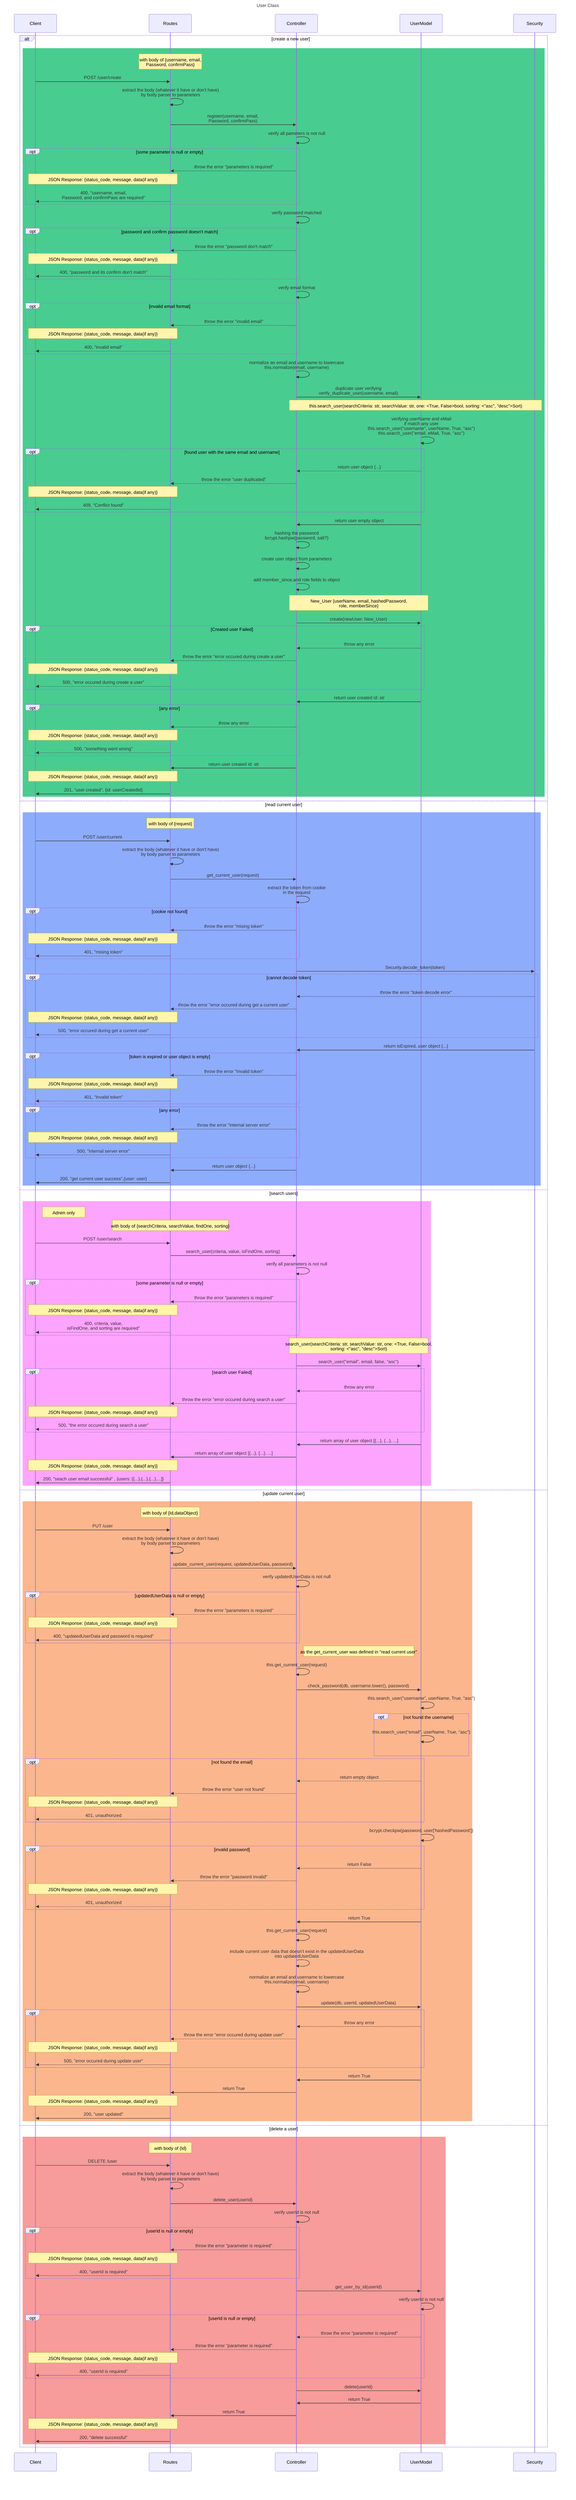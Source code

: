 sequenceDiagram
   title User Class
    participant Client
    participant Routes
    participant Controller
    participant UserModel
    participant Security
    

    alt create a new user
        rect rgb(73,204,144)
            Note over Routes: with body of {username, email,<br/>Password, confirmPass}
            Client->>Routes: POST /user/create
            Routes->>Routes: extract the body (whatever it have or don't have)<br> by body parser to parameters
            Routes->>Controller: register(username, email,<br>Password, confirmPass)
            Controller->>Controller: verify all pameters is not null 
            opt some parameter is null or empty
                Controller-->>Routes: throw the error "parameters is required"
                Note over Routes,Client: JSON Response: {status_code, message, data(if any)}
                Routes-->>Client: 400, "username, email,<br> Password, and confirmPass are required"
            end
            Controller->>Controller: verify password matched
            opt password and confirm password doesn't match
                Controller-->>Routes: throw the error "password don't match"
                Note over Routes,Client: JSON Response: {status_code, message, data(if any)}
                Routes-->>Client: 400, "password and its confirm don't match"
            end
            Controller->>Controller: verify email format
            opt invalid email format 
                Controller-->>Routes: throw the error "invalid email"
                Note over Routes,Client: JSON Response: {status_code, message, data(if any)}
                Routes-->>Client: 400, "invalid email"
            end
            Controller->>Controller: normalize an email and username to lowercase<br> this.normalize(email, username)
            Controller->>UserModel: duplicate user verifying<br>verify_duplicate_user(username, email)
            Note over Controller, Security: this.search_user(searchCriteria: str, searchValue: str, one: <True, False>bool, sorting: <"asc", "desc">Sort)
            UserModel->>UserModel: verifying userName and eMail<br> if match any user<br>this.search_user("username", userName, True, "asc")<br>this.search_user("email, eMail, True, "asc")
            opt found user with the same email and username
                UserModel-->>Controller: return user object {...}
                Controller-->>Routes: throw the error "user duplicated"
                Note over Routes,Client: JSON Response: {status_code, message, data(if any)}
                Routes-->>Client: 409, "Conflict found"
            end
            UserModel->>Controller: return user empty object
            Controller->>Controller: hashing the password<br>bcrypt.hashpw(password, salt?)
            Controller->>Controller: create user object from parameters
            Controller->>Controller: add member_since,and role fields to object
            Note over Controller, UserModel: New_User {userName, email, hashedPassword,<br>role, memberSince}
            Controller->>UserModel: create(newUser: New_User)
            opt Created user Failed
                UserModel-->>Controller: throw any error
                Controller-->>Routes: throw the error "error occured during create a user"
                Note over Routes,Client: JSON Response: {status_code, message, data(if any)}
                Routes-->>Client: 500, "error occured during create a user"
            end
            UserModel->>Controller: return user created id: str
            opt any error
                Controller-->>Routes: throw any error
                Note over Routes,Client: JSON Response: {status_code, message, data(if any)}
                Routes-->>Client: 500, "something went wrong"
            end
            Controller->>Routes: return user created id: str
            Note over Routes,Client: JSON Response: {status_code, message, data(if any)}
            Routes->>Client: 201, "user created", {id: userCreatedId}
        end
    else read current user
        rect rgb(142,172,252)
            Note over Routes: with body of {request}
            Client->>Routes: POST /user/current
            Routes->>Routes: extract the body (whatever it have or don't have)<br> by body parser to parameters
            Routes->>Controller: get_current_user(request)
            Controller->>Controller: extract the token from cookie<br>in the request
            opt cookie not found
                Controller-->>Routes: throw the error "mising token"
                Note over Routes,Client: JSON Response: {status_code, message, data(if any)}
                Routes-->>Client: 401, "mising token"
            end
            Controller->>Security: Security.decode_token(token)
            opt cannot decode token
                Security-->>Controller: throw the error "token decode error"
                Controller-->>Routes: throw the error "error occured during get a current user"
                Note over Routes,Client: JSON Response: {status_code, message, data(if any)}
                Routes-->>Client: 500, "error occured during get a current user"
            end
            Security->>Controller: return isExpired, user object {...}
            opt token is expired or user object is empty
                Controller-->>Routes: throw the error "Invalid token"
                Note over Routes,Client: JSON Response: {status_code, message, data(if any)}
                 Routes-->>Client: 401, "Invalid token"
            end
            opt any error
                Controller-->>Routes: throw the error "internal server error"
                Note over Routes,Client: JSON Response: {status_code, message, data(if any)}
                Routes-->>Client: 500, "internal server error"
            end
            Controller->>Routes: return user object {...}
            Routes->>Client: 200, "get current user success",{user: user}
        end
    else search users
        rect rgb(253,164,255)
            Note right of Client: Adnim only
            Note over Routes: with body of {searchCriteria, searchValue, findOne, sorting}
            Client->>Routes:POST /user/search
            Routes->>Controller: search_user(criteria, value, isFindOne, sorting)
            Controller->>Controller: verify all parameters is not null
            opt some parameter is null or empty
                Controller-->>Routes: throw the error "parameters is required"
                Note over Routes,Client: JSON Response: {status_code, message, data(if any)}
                Routes-->>Client: 400, criteria, value,<br> isFindOne, and sorting are required"
            end
            Note over Controller, UserModel: search_user(searchCriteria: str, searchValue: str, one: <True, False>bool,<br> sorting: <"asc", "desc">Sort)
            Controller->>UserModel: search_user("email", email, false, "asc")
            opt search user Failed
                UserModel-->>Controller: throw any error
                Controller-->>Routes: throw the error "error occured during search a user"
                Note over Routes,Client: JSON Response: {status_code, message, data(if any)}
                Routes-->>Client: 500, "the error occured during search a user"
            end
            UserModel->>Controller: return array of user object [{...}, {...}, ...]
            Controller->>Routes: return array of user object [{...}, {...}, ...]
            Note over Routes,Client: JSON Response: {status_code, message, data(if any)}
            Routes->>Client: 200, "seach user email successful" , {users: [{...},{...},{...},...]}
        end
    else update current user
        rect rgb(252,182,142)
            Note over Routes: with body of {Id,dataObject}
            Client->>Routes: PUT /user
            Routes->>Routes: extract the body (whatever it have or don't have)<br> by body parser to parameters
            Routes->>Controller: update_current_user(request, updatedUserData, password)
            Controller->>Controller: verify updatedUserData is not null
            opt updatedUserData is null or empty
                Controller-->>Routes: throw the error "parameters is required"
                Note over Routes,Client: JSON Response: {status_code, message, data(if any)}
                Routes-->>Client: 400, "updatedUserData and password is required"
            end
            Note right of  Controller: as the get_current_user was defined in "read current user"
            Controller->>Controller: this.get_current_user(request)
            Controller->>UserModel: check_password(db, username.lower(), password)
            UserModel->>UserModel: this.search_user("username", userName, True, "asc")
            opt not found the username
                UserModel->>UserModel: this.search_user("email", userName, True, "asc")
            end
            opt not found the email
                UserModel-->>Controller: return empty object
                Controller-->>Routes: throw the error "user not found"
                Note over Routes,Client: JSON Response: {status_code, message, data(if any)}
                Routes-->>Client: 401, unauthorized
            end
            UserModel->>UserModel:bcrypt.checkpw(password, user['hashedPassword'])
            opt invalid password
                UserModel-->>Controller: return False
                Controller-->>Routes: throw the error "password invalid"
                Note over Routes,Client: JSON Response: {status_code, message, data(if any)}
                Routes-->>Client: 401, unauthorized
            end
            UserModel->>Controller: return True
            %%check new password and confirm nnew password
            Controller->>Controller: this.get_current_user(request)
            Controller->>Controller: include current user data that doesn't exist in the updatedUserData<br>into updatedUserData
            Controller->>Controller: normalize an email and username to lowercase<br> this.normalize(email, username)
            Controller->>UserModel: update(db, userId, updatedUserData)
            opt
                UserModel-->>Controller: throw any error
                Controller-->>Routes: throw the error "error occured during update user"
                Note over Routes,Client: JSON Response: {status_code, message, data(if any)}
                Routes-->>Client: 500, "error occured during update user"
            end
            UserModel->>Controller: return True
            Controller->>Routes: return True
            Note over Routes,Client: JSON Response: {status_code, message, data(if any)}
            Routes->>Client: 200, "user updated"
        end
    else delete a user
        rect rgb(247,155,155)
            Note over Routes: with body of {Id}
            Client->>Routes: DELETE /user
            Routes->>Routes: extract the body (whatever it have or don't have)<br> by body parser to parameters
            Routes->>Controller: delete_user(userId)
            Controller->>Controller: verify userId is not null
            opt userId is null or empty
                Controller-->>Routes: throw the error "parameter is required"
                Note over Routes,Client: JSON Response: {status_code, message, data(if any)}
                Routes-->>Client: 400, "userId is required"
            end
            Controller->>UserModel:get_user_by_id(userId)
            UserModel->>UserModel: verify userId is not null
            opt userId is null or empty
                UserModel-->>Controller: throw the error "parameter is required"
                Controller-->>Routes: throw the error "parameter is required"
                Note over Routes,Client: JSON Response: {status_code, message, data(if any)}
                Routes-->>Client: 400, "userId is required"
            end
            Controller->>UserModel: delete(userId)
            UserModel->>Controller: return True
            Controller->>Routes: return True
            Note over Routes,Client: JSON Response: {status_code, message, data(if any)}
            Routes->>Client: 200, "delete successful"
        end

    end